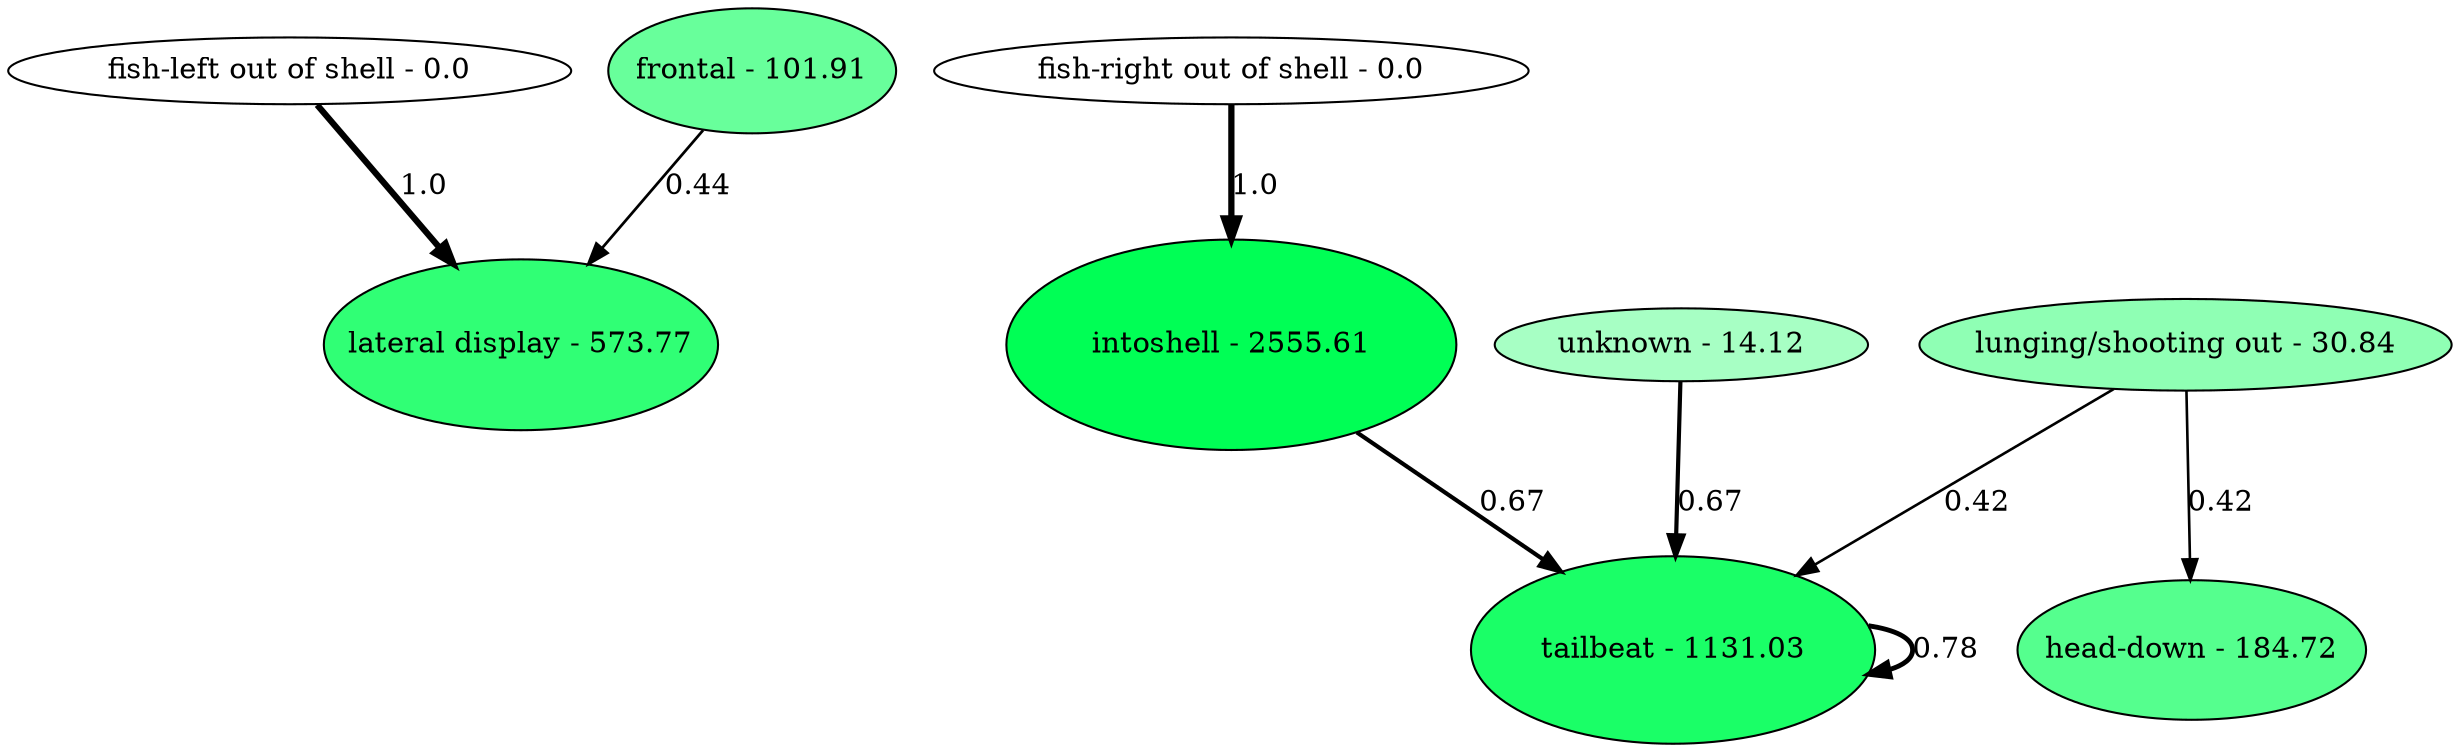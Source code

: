 digraph  {
"fish-left out of shell - 0.0" [fillcolor="0.3888888888888889 0.0 1", height="0.0", style=filled, tooltip="1234 &#013; 234 &#013; 234", width="0.0"];
"lateral display - 573.77" [fillcolor="0.3888888888888889 0.8097904314429374 1", height="1.1337066040201123", style=filled, tooltip="1234 &#013; 234 &#013; 234", width="2.429371294328812"];
"fish-right out of shell - 0.0" [fillcolor="0.3888888888888889 0.0 1", height="0.0", style=filled, tooltip="1234 &#013; 234 &#013; 234", width="0.0"];
"intoshell - 2555.61" [fillcolor="0.3888888888888889 1.0 1", height="1.4", style=filled, tooltip="1234 &#013; 234 &#013; 234", width="3.0"];
"frontal - 101.91" [fillcolor="0.3888888888888889 0.5905679940215456 1", height="0.8267951916301638", style=filled, tooltip="1234 &#013; 234 &#013; 234", width="1.7717039820646368"];
"tailbeat - 1131.03" [fillcolor="0.3888888888888889 0.8961733032219505 1", height="1.2546426245107307", style=filled, tooltip="1234 &#013; 234 &#013; 234", width="2.6885199096658514"];
"lunging/shooting out - 30.84" [fillcolor="0.3888888888888889 0.4410566434669279 1", height="0.6174793008536991", style=filled, tooltip="1234 &#013; 234 &#013; 234", width="1.3231699304007838"];
"head-down - 184.72" [fillcolor="0.3888888888888889 0.6658104652360487 1", height="0.9321346513304681", style=filled, tooltip="1234 &#013; 234 &#013; 234", width="1.997431395708146"];
"unknown - 14.12" [fillcolor="0.3888888888888889 0.3461466928290445 1", height="0.4846053699606622", style=filled, tooltip="1234 &#013; 234 &#013; 234", width="1.0384400784871335"];
"fish-left out of shell - 0.0" -> "lateral display - 573.77"  [label="1.0", penwidth="3.0"];
"fish-right out of shell - 0.0" -> "intoshell - 2555.61"  [label="1.0", penwidth="3.0"];
"intoshell - 2555.61" -> "tailbeat - 1131.03"  [label="0.67", penwidth="2.0100000000000002"];
"frontal - 101.91" -> "lateral display - 573.77"  [label="0.44", penwidth="1.32"];
"tailbeat - 1131.03" -> "tailbeat - 1131.03"  [label="0.78", penwidth="2.34"];
"lunging/shooting out - 30.84" -> "head-down - 184.72"  [label="0.42", penwidth="1.26"];
"lunging/shooting out - 30.84" -> "tailbeat - 1131.03"  [label="0.42", penwidth="1.26"];
"unknown - 14.12" -> "tailbeat - 1131.03"  [label="0.67", penwidth="2.0100000000000002"];
}
